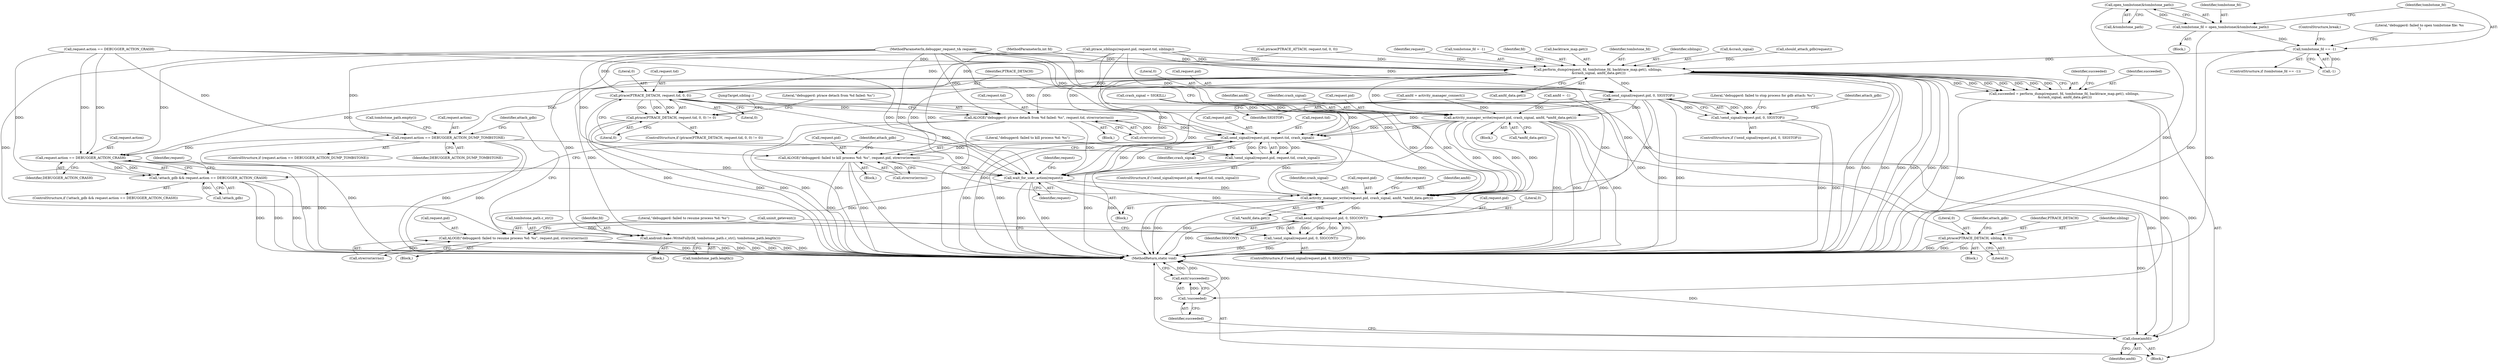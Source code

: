 digraph "0_Android_d7603583f90c2bc6074a4ee2886bd28082d7c65b_1@API" {
"1000119" [label="(Call,open_tombstone(&tombstone_path))"];
"1000117" [label="(Call,tombstone_fd = open_tombstone(&tombstone_path))"];
"1000123" [label="(Call,tombstone_fd == -1)"];
"1000232" [label="(Call,perform_dump(request, fd, tombstone_fd, backtrace_map.get(), siblings,\n &crash_signal, amfd_data.get()))"];
"1000230" [label="(Call,succeeded = perform_dump(request, fd, tombstone_fd, backtrace_map.get(), siblings,\n &crash_signal, amfd_data.get()))"];
"1000376" [label="(Call,!succeeded)"];
"1000375" [label="(Call,exit(!succeeded))"];
"1000245" [label="(Call,request.action == DEBUGGER_ACTION_DUMP_TOMBSTONE)"];
"1000319" [label="(Call,request.action == DEBUGGER_ACTION_CRASH)"];
"1000316" [label="(Call,!attach_gdb && request.action == DEBUGGER_ACTION_CRASH)"];
"1000346" [label="(Call,wait_for_user_action(request))"];
"1000348" [label="(Call,activity_manager_write(request.pid, crash_signal, amfd, *amfd_data.get()))"];
"1000358" [label="(Call,send_signal(request.pid, 0, SIGCONT))"];
"1000357" [label="(Call,!send_signal(request.pid, 0, SIGCONT))"];
"1000365" [label="(Call,ALOGE(\"debuggerd: failed to resume process %d: %s\", request.pid, strerror(errno)))"];
"1000373" [label="(Call,close(amfd))"];
"1000255" [label="(Call,android::base::WriteFully(fd, tombstone_path.c_str(), tombstone_path.length()))"];
"1000264" [label="(Call,send_signal(request.pid, 0, SIGSTOP))"];
"1000263" [label="(Call,!send_signal(request.pid, 0, SIGSTOP))"];
"1000282" [label="(Call,activity_manager_write(request.pid, crash_signal, amfd, *amfd_data.get()))"];
"1000327" [label="(Call,send_signal(request.pid, request.tid, crash_signal))"];
"1000326" [label="(Call,!send_signal(request.pid, request.tid, crash_signal))"];
"1000336" [label="(Call,ALOGE(\"debuggerd: failed to kill process %d: %s\", request.pid, strerror(errno)))"];
"1000292" [label="(Call,ptrace(PTRACE_DETACH, request.tid, 0, 0))"];
"1000291" [label="(Call,ptrace(PTRACE_DETACH, request.tid, 0, 0) != 0)"];
"1000301" [label="(Call,ALOGE(\"debuggerd: ptrace detach from %d failed: %s\", request.tid, strerror(errno)))"];
"1000310" [label="(Call,ptrace(PTRACE_DETACH, sibling, 0, 0))"];
"1000120" [label="(Call,&tombstone_path)"];
"1000227" [label="(Call,crash_signal = SIGKILL)"];
"1000365" [label="(Call,ALOGE(\"debuggerd: failed to resume process %d: %s\", request.pid, strerror(errno)))"];
"1000129" [label="(Literal,\"debuggerd: failed to open tombstone file: %s\n\")"];
"1000287" [label="(Identifier,amfd)"];
"1000165" [label="(Call,should_attach_gdb(request))"];
"1000327" [label="(Call,send_signal(request.pid, request.tid, crash_signal))"];
"1000353" [label="(Identifier,amfd)"];
"1000233" [label="(Identifier,request)"];
"1000254" [label="(Block,)"];
"1000302" [label="(Literal,\"debuggerd: ptrace detach from %d failed: %s\")"];
"1000269" [label="(Identifier,SIGSTOP)"];
"1000300" [label="(Block,)"];
"1000356" [label="(ControlStructure,if (!send_signal(request.pid, 0, SIGCONT)))"];
"1000242" [label="(Identifier,succeeded)"];
"1000272" [label="(Literal,\"debuggerd: failed to stop process for gdb attach: %s\")"];
"1000262" [label="(ControlStructure,if (!send_signal(request.pid, 0, SIGSTOP)))"];
"1000255" [label="(Call,android::base::WriteFully(fd, tombstone_path.c_str(), tombstone_path.length()))"];
"1000335" [label="(Block,)"];
"1000336" [label="(Call,ALOGE(\"debuggerd: failed to kill process %d: %s\", request.pid, strerror(errno)))"];
"1000377" [label="(Identifier,succeeded)"];
"1000260" [label="(Identifier,attach_gdb)"];
"1000297" [label="(Literal,0)"];
"1000341" [label="(Call,strerror(errno))"];
"1000106" [label="(Call,tombstone_fd = -1)"];
"1000338" [label="(Call,request.pid)"];
"1000301" [label="(Call,ALOGE(\"debuggerd: ptrace detach from %d failed: %s\", request.tid, strerror(errno)))"];
"1000352" [label="(Identifier,crash_signal)"];
"1000328" [label="(Call,request.pid)"];
"1000354" [label="(Call,*amfd_data.get())"];
"1000326" [label="(Call,!send_signal(request.pid, request.tid, crash_signal))"];
"1000346" [label="(Call,wait_for_user_action(request))"];
"1000314" [label="(Literal,0)"];
"1000348" [label="(Call,activity_manager_write(request.pid, crash_signal, amfd, *amfd_data.get()))"];
"1000103" [label="(Block,)"];
"1000244" [label="(ControlStructure,if (request.action == DEBUGGER_ACTION_DUMP_TOMBSTONE))"];
"1000117" [label="(Call,tombstone_fd = open_tombstone(&tombstone_path))"];
"1000320" [label="(Call,request.action)"];
"1000281" [label="(Block,)"];
"1000234" [label="(Identifier,fd)"];
"1000124" [label="(Identifier,tombstone_fd)"];
"1000372" [label="(Call,uninit_getevent())"];
"1000288" [label="(Call,*amfd_data.get())"];
"1000318" [label="(Identifier,attach_gdb)"];
"1000258" [label="(Call,tombstone_path.length())"];
"1000362" [label="(Literal,0)"];
"1000147" [label="(Call,ptrace(PTRACE_ATTACH, request.tid, 0, 0))"];
"1000375" [label="(Call,exit(!succeeded))"];
"1000268" [label="(Literal,0)"];
"1000323" [label="(Identifier,DEBUGGER_ACTION_CRASH)"];
"1000349" [label="(Call,request.pid)"];
"1000306" [label="(Call,strerror(errno))"];
"1000122" [label="(ControlStructure,if (tombstone_fd == -1))"];
"1000311" [label="(Identifier,PTRACE_DETACH)"];
"1000292" [label="(Call,ptrace(PTRACE_DETACH, request.tid, 0, 0))"];
"1000367" [label="(Call,request.pid)"];
"1000360" [label="(Identifier,request)"];
"1000286" [label="(Identifier,crash_signal)"];
"1000331" [label="(Call,request.tid)"];
"1000337" [label="(Literal,\"debuggerd: failed to kill process %d: %s\")"];
"1000359" [label="(Call,request.pid)"];
"1000376" [label="(Call,!succeeded)"];
"1000299" [label="(Literal,0)"];
"1000134" [label="(ControlStructure,break;)"];
"1000357" [label="(Call,!send_signal(request.pid, 0, SIGCONT))"];
"1000315" [label="(ControlStructure,if (!attach_gdb && request.action == DEBUGGER_ACTION_CRASH))"];
"1000240" [label="(Call,amfd_data.get())"];
"1000236" [label="(Call,backtrace_map.get())"];
"1000280" [label="(Identifier,attach_gdb)"];
"1000235" [label="(Identifier,tombstone_fd)"];
"1000290" [label="(ControlStructure,if (ptrace(PTRACE_DETACH, request.tid, 0, 0) != 0))"];
"1000334" [label="(Identifier,crash_signal)"];
"1000309" [label="(Block,)"];
"1000347" [label="(Identifier,request)"];
"1000316" [label="(Call,!attach_gdb && request.action == DEBUGGER_ACTION_CRASH)"];
"1000265" [label="(Call,request.pid)"];
"1000283" [label="(Call,request.pid)"];
"1000303" [label="(Call,request.tid)"];
"1000294" [label="(Call,request.tid)"];
"1000370" [label="(Call,strerror(errno))"];
"1000364" [label="(Block,)"];
"1000373" [label="(Call,close(amfd))"];
"1000195" [label="(Call,amfd = -1)"];
"1000231" [label="(Identifier,succeeded)"];
"1000257" [label="(Call,tombstone_path.c_str())"];
"1000245" [label="(Call,request.action == DEBUGGER_ACTION_DUMP_TOMBSTONE)"];
"1000249" [label="(Identifier,DEBUGGER_ACTION_DUMP_TOMBSTONE)"];
"1000363" [label="(Identifier,SIGCONT)"];
"1000123" [label="(Call,tombstone_fd == -1)"];
"1000298" [label="(Literal,0)"];
"1000256" [label="(Identifier,fd)"];
"1000237" [label="(Identifier,siblings)"];
"1000246" [label="(Call,request.action)"];
"1000205" [label="(Call,request.action == DEBUGGER_ACTION_CRASH)"];
"1000325" [label="(ControlStructure,if (!send_signal(request.pid, request.tid, crash_signal)))"];
"1000185" [label="(Call,ptrace_siblings(request.pid, request.tid, siblings))"];
"1000312" [label="(Identifier,sibling)"];
"1000238" [label="(Call,&crash_signal)"];
"1000308" [label="(JumpTarget,sibling :)"];
"1000102" [label="(MethodParameterIn,debugger_request_t& request)"];
"1000211" [label="(Call,amfd = activity_manager_connect())"];
"1000253" [label="(Call,tombstone_path.empty())"];
"1000291" [label="(Call,ptrace(PTRACE_DETACH, request.tid, 0, 0) != 0)"];
"1000317" [label="(Call,!attach_gdb)"];
"1000329" [label="(Identifier,request)"];
"1000101" [label="(MethodParameterIn,int fd)"];
"1000232" [label="(Call,perform_dump(request, fd, tombstone_fd, backtrace_map.get(), siblings,\n &crash_signal, amfd_data.get()))"];
"1000118" [label="(Identifier,tombstone_fd)"];
"1000119" [label="(Call,open_tombstone(&tombstone_path))"];
"1000374" [label="(Identifier,amfd)"];
"1000282" [label="(Call,activity_manager_write(request.pid, crash_signal, amfd, *amfd_data.get()))"];
"1000125" [label="(Call,-1)"];
"1000114" [label="(Block,)"];
"1000358" [label="(Call,send_signal(request.pid, 0, SIGCONT))"];
"1000264" [label="(Call,send_signal(request.pid, 0, SIGSTOP))"];
"1000313" [label="(Literal,0)"];
"1000310" [label="(Call,ptrace(PTRACE_DETACH, sibling, 0, 0))"];
"1000350" [label="(Identifier,request)"];
"1000293" [label="(Identifier,PTRACE_DETACH)"];
"1000378" [label="(MethodReturn,static void)"];
"1000345" [label="(Block,)"];
"1000319" [label="(Call,request.action == DEBUGGER_ACTION_CRASH)"];
"1000263" [label="(Call,!send_signal(request.pid, 0, SIGSTOP))"];
"1000230" [label="(Call,succeeded = perform_dump(request, fd, tombstone_fd, backtrace_map.get(), siblings,\n &crash_signal, amfd_data.get()))"];
"1000344" [label="(Identifier,attach_gdb)"];
"1000366" [label="(Literal,\"debuggerd: failed to resume process %d: %s\")"];
"1000119" -> "1000117"  [label="AST: "];
"1000119" -> "1000120"  [label="CFG: "];
"1000120" -> "1000119"  [label="AST: "];
"1000117" -> "1000119"  [label="CFG: "];
"1000119" -> "1000378"  [label="DDG: "];
"1000119" -> "1000117"  [label="DDG: "];
"1000117" -> "1000114"  [label="AST: "];
"1000118" -> "1000117"  [label="AST: "];
"1000124" -> "1000117"  [label="CFG: "];
"1000117" -> "1000378"  [label="DDG: "];
"1000117" -> "1000123"  [label="DDG: "];
"1000123" -> "1000122"  [label="AST: "];
"1000123" -> "1000125"  [label="CFG: "];
"1000124" -> "1000123"  [label="AST: "];
"1000125" -> "1000123"  [label="AST: "];
"1000129" -> "1000123"  [label="CFG: "];
"1000134" -> "1000123"  [label="CFG: "];
"1000123" -> "1000378"  [label="DDG: "];
"1000125" -> "1000123"  [label="DDG: "];
"1000123" -> "1000232"  [label="DDG: "];
"1000232" -> "1000230"  [label="AST: "];
"1000232" -> "1000240"  [label="CFG: "];
"1000233" -> "1000232"  [label="AST: "];
"1000234" -> "1000232"  [label="AST: "];
"1000235" -> "1000232"  [label="AST: "];
"1000236" -> "1000232"  [label="AST: "];
"1000237" -> "1000232"  [label="AST: "];
"1000238" -> "1000232"  [label="AST: "];
"1000240" -> "1000232"  [label="AST: "];
"1000230" -> "1000232"  [label="CFG: "];
"1000232" -> "1000378"  [label="DDG: "];
"1000232" -> "1000378"  [label="DDG: "];
"1000232" -> "1000378"  [label="DDG: "];
"1000232" -> "1000378"  [label="DDG: "];
"1000232" -> "1000378"  [label="DDG: "];
"1000232" -> "1000378"  [label="DDG: "];
"1000232" -> "1000378"  [label="DDG: "];
"1000232" -> "1000230"  [label="DDG: "];
"1000232" -> "1000230"  [label="DDG: "];
"1000232" -> "1000230"  [label="DDG: "];
"1000232" -> "1000230"  [label="DDG: "];
"1000232" -> "1000230"  [label="DDG: "];
"1000232" -> "1000230"  [label="DDG: "];
"1000232" -> "1000230"  [label="DDG: "];
"1000185" -> "1000232"  [label="DDG: "];
"1000185" -> "1000232"  [label="DDG: "];
"1000185" -> "1000232"  [label="DDG: "];
"1000205" -> "1000232"  [label="DDG: "];
"1000165" -> "1000232"  [label="DDG: "];
"1000147" -> "1000232"  [label="DDG: "];
"1000102" -> "1000232"  [label="DDG: "];
"1000101" -> "1000232"  [label="DDG: "];
"1000106" -> "1000232"  [label="DDG: "];
"1000232" -> "1000245"  [label="DDG: "];
"1000232" -> "1000255"  [label="DDG: "];
"1000232" -> "1000264"  [label="DDG: "];
"1000232" -> "1000282"  [label="DDG: "];
"1000232" -> "1000292"  [label="DDG: "];
"1000232" -> "1000301"  [label="DDG: "];
"1000232" -> "1000319"  [label="DDG: "];
"1000232" -> "1000327"  [label="DDG: "];
"1000232" -> "1000336"  [label="DDG: "];
"1000232" -> "1000346"  [label="DDG: "];
"1000230" -> "1000103"  [label="AST: "];
"1000231" -> "1000230"  [label="AST: "];
"1000242" -> "1000230"  [label="CFG: "];
"1000230" -> "1000378"  [label="DDG: "];
"1000230" -> "1000376"  [label="DDG: "];
"1000376" -> "1000375"  [label="AST: "];
"1000376" -> "1000377"  [label="CFG: "];
"1000377" -> "1000376"  [label="AST: "];
"1000375" -> "1000376"  [label="CFG: "];
"1000376" -> "1000378"  [label="DDG: "];
"1000376" -> "1000375"  [label="DDG: "];
"1000375" -> "1000103"  [label="AST: "];
"1000378" -> "1000375"  [label="CFG: "];
"1000375" -> "1000378"  [label="DDG: "];
"1000375" -> "1000378"  [label="DDG: "];
"1000245" -> "1000244"  [label="AST: "];
"1000245" -> "1000249"  [label="CFG: "];
"1000246" -> "1000245"  [label="AST: "];
"1000249" -> "1000245"  [label="AST: "];
"1000253" -> "1000245"  [label="CFG: "];
"1000260" -> "1000245"  [label="CFG: "];
"1000245" -> "1000378"  [label="DDG: "];
"1000245" -> "1000378"  [label="DDG: "];
"1000245" -> "1000378"  [label="DDG: "];
"1000205" -> "1000245"  [label="DDG: "];
"1000102" -> "1000245"  [label="DDG: "];
"1000245" -> "1000319"  [label="DDG: "];
"1000245" -> "1000346"  [label="DDG: "];
"1000319" -> "1000316"  [label="AST: "];
"1000319" -> "1000323"  [label="CFG: "];
"1000320" -> "1000319"  [label="AST: "];
"1000323" -> "1000319"  [label="AST: "];
"1000316" -> "1000319"  [label="CFG: "];
"1000319" -> "1000378"  [label="DDG: "];
"1000319" -> "1000378"  [label="DDG: "];
"1000319" -> "1000316"  [label="DDG: "];
"1000319" -> "1000316"  [label="DDG: "];
"1000205" -> "1000319"  [label="DDG: "];
"1000205" -> "1000319"  [label="DDG: "];
"1000102" -> "1000319"  [label="DDG: "];
"1000319" -> "1000346"  [label="DDG: "];
"1000316" -> "1000315"  [label="AST: "];
"1000316" -> "1000317"  [label="CFG: "];
"1000317" -> "1000316"  [label="AST: "];
"1000329" -> "1000316"  [label="CFG: "];
"1000344" -> "1000316"  [label="CFG: "];
"1000316" -> "1000378"  [label="DDG: "];
"1000316" -> "1000378"  [label="DDG: "];
"1000316" -> "1000378"  [label="DDG: "];
"1000317" -> "1000316"  [label="DDG: "];
"1000205" -> "1000316"  [label="DDG: "];
"1000346" -> "1000345"  [label="AST: "];
"1000346" -> "1000347"  [label="CFG: "];
"1000347" -> "1000346"  [label="AST: "];
"1000350" -> "1000346"  [label="CFG: "];
"1000346" -> "1000378"  [label="DDG: "];
"1000346" -> "1000378"  [label="DDG: "];
"1000185" -> "1000346"  [label="DDG: "];
"1000327" -> "1000346"  [label="DDG: "];
"1000327" -> "1000346"  [label="DDG: "];
"1000301" -> "1000346"  [label="DDG: "];
"1000205" -> "1000346"  [label="DDG: "];
"1000264" -> "1000346"  [label="DDG: "];
"1000336" -> "1000346"  [label="DDG: "];
"1000292" -> "1000346"  [label="DDG: "];
"1000282" -> "1000346"  [label="DDG: "];
"1000102" -> "1000346"  [label="DDG: "];
"1000346" -> "1000348"  [label="DDG: "];
"1000346" -> "1000358"  [label="DDG: "];
"1000346" -> "1000365"  [label="DDG: "];
"1000348" -> "1000345"  [label="AST: "];
"1000348" -> "1000354"  [label="CFG: "];
"1000349" -> "1000348"  [label="AST: "];
"1000352" -> "1000348"  [label="AST: "];
"1000353" -> "1000348"  [label="AST: "];
"1000354" -> "1000348"  [label="AST: "];
"1000360" -> "1000348"  [label="CFG: "];
"1000348" -> "1000378"  [label="DDG: "];
"1000348" -> "1000378"  [label="DDG: "];
"1000348" -> "1000378"  [label="DDG: "];
"1000185" -> "1000348"  [label="DDG: "];
"1000264" -> "1000348"  [label="DDG: "];
"1000327" -> "1000348"  [label="DDG: "];
"1000327" -> "1000348"  [label="DDG: "];
"1000282" -> "1000348"  [label="DDG: "];
"1000282" -> "1000348"  [label="DDG: "];
"1000282" -> "1000348"  [label="DDG: "];
"1000282" -> "1000348"  [label="DDG: "];
"1000336" -> "1000348"  [label="DDG: "];
"1000102" -> "1000348"  [label="DDG: "];
"1000227" -> "1000348"  [label="DDG: "];
"1000211" -> "1000348"  [label="DDG: "];
"1000195" -> "1000348"  [label="DDG: "];
"1000348" -> "1000358"  [label="DDG: "];
"1000348" -> "1000373"  [label="DDG: "];
"1000358" -> "1000357"  [label="AST: "];
"1000358" -> "1000363"  [label="CFG: "];
"1000359" -> "1000358"  [label="AST: "];
"1000362" -> "1000358"  [label="AST: "];
"1000363" -> "1000358"  [label="AST: "];
"1000357" -> "1000358"  [label="CFG: "];
"1000358" -> "1000378"  [label="DDG: "];
"1000358" -> "1000378"  [label="DDG: "];
"1000358" -> "1000357"  [label="DDG: "];
"1000358" -> "1000357"  [label="DDG: "];
"1000358" -> "1000357"  [label="DDG: "];
"1000102" -> "1000358"  [label="DDG: "];
"1000358" -> "1000365"  [label="DDG: "];
"1000357" -> "1000356"  [label="AST: "];
"1000366" -> "1000357"  [label="CFG: "];
"1000372" -> "1000357"  [label="CFG: "];
"1000357" -> "1000378"  [label="DDG: "];
"1000357" -> "1000378"  [label="DDG: "];
"1000365" -> "1000364"  [label="AST: "];
"1000365" -> "1000370"  [label="CFG: "];
"1000366" -> "1000365"  [label="AST: "];
"1000367" -> "1000365"  [label="AST: "];
"1000370" -> "1000365"  [label="AST: "];
"1000372" -> "1000365"  [label="CFG: "];
"1000365" -> "1000378"  [label="DDG: "];
"1000365" -> "1000378"  [label="DDG: "];
"1000365" -> "1000378"  [label="DDG: "];
"1000102" -> "1000365"  [label="DDG: "];
"1000370" -> "1000365"  [label="DDG: "];
"1000373" -> "1000103"  [label="AST: "];
"1000373" -> "1000374"  [label="CFG: "];
"1000374" -> "1000373"  [label="AST: "];
"1000377" -> "1000373"  [label="CFG: "];
"1000373" -> "1000378"  [label="DDG: "];
"1000373" -> "1000378"  [label="DDG: "];
"1000282" -> "1000373"  [label="DDG: "];
"1000211" -> "1000373"  [label="DDG: "];
"1000195" -> "1000373"  [label="DDG: "];
"1000255" -> "1000254"  [label="AST: "];
"1000255" -> "1000258"  [label="CFG: "];
"1000256" -> "1000255"  [label="AST: "];
"1000257" -> "1000255"  [label="AST: "];
"1000258" -> "1000255"  [label="AST: "];
"1000260" -> "1000255"  [label="CFG: "];
"1000255" -> "1000378"  [label="DDG: "];
"1000255" -> "1000378"  [label="DDG: "];
"1000255" -> "1000378"  [label="DDG: "];
"1000255" -> "1000378"  [label="DDG: "];
"1000101" -> "1000255"  [label="DDG: "];
"1000264" -> "1000263"  [label="AST: "];
"1000264" -> "1000269"  [label="CFG: "];
"1000265" -> "1000264"  [label="AST: "];
"1000268" -> "1000264"  [label="AST: "];
"1000269" -> "1000264"  [label="AST: "];
"1000263" -> "1000264"  [label="CFG: "];
"1000264" -> "1000378"  [label="DDG: "];
"1000264" -> "1000378"  [label="DDG: "];
"1000264" -> "1000263"  [label="DDG: "];
"1000264" -> "1000263"  [label="DDG: "];
"1000264" -> "1000263"  [label="DDG: "];
"1000185" -> "1000264"  [label="DDG: "];
"1000102" -> "1000264"  [label="DDG: "];
"1000264" -> "1000282"  [label="DDG: "];
"1000264" -> "1000327"  [label="DDG: "];
"1000263" -> "1000262"  [label="AST: "];
"1000272" -> "1000263"  [label="CFG: "];
"1000280" -> "1000263"  [label="CFG: "];
"1000263" -> "1000378"  [label="DDG: "];
"1000263" -> "1000378"  [label="DDG: "];
"1000282" -> "1000281"  [label="AST: "];
"1000282" -> "1000288"  [label="CFG: "];
"1000283" -> "1000282"  [label="AST: "];
"1000286" -> "1000282"  [label="AST: "];
"1000287" -> "1000282"  [label="AST: "];
"1000288" -> "1000282"  [label="AST: "];
"1000293" -> "1000282"  [label="CFG: "];
"1000282" -> "1000378"  [label="DDG: "];
"1000282" -> "1000378"  [label="DDG: "];
"1000282" -> "1000378"  [label="DDG: "];
"1000282" -> "1000378"  [label="DDG: "];
"1000185" -> "1000282"  [label="DDG: "];
"1000102" -> "1000282"  [label="DDG: "];
"1000227" -> "1000282"  [label="DDG: "];
"1000211" -> "1000282"  [label="DDG: "];
"1000195" -> "1000282"  [label="DDG: "];
"1000282" -> "1000327"  [label="DDG: "];
"1000282" -> "1000327"  [label="DDG: "];
"1000327" -> "1000326"  [label="AST: "];
"1000327" -> "1000334"  [label="CFG: "];
"1000328" -> "1000327"  [label="AST: "];
"1000331" -> "1000327"  [label="AST: "];
"1000334" -> "1000327"  [label="AST: "];
"1000326" -> "1000327"  [label="CFG: "];
"1000327" -> "1000378"  [label="DDG: "];
"1000327" -> "1000378"  [label="DDG: "];
"1000327" -> "1000378"  [label="DDG: "];
"1000327" -> "1000326"  [label="DDG: "];
"1000327" -> "1000326"  [label="DDG: "];
"1000327" -> "1000326"  [label="DDG: "];
"1000185" -> "1000327"  [label="DDG: "];
"1000102" -> "1000327"  [label="DDG: "];
"1000301" -> "1000327"  [label="DDG: "];
"1000292" -> "1000327"  [label="DDG: "];
"1000227" -> "1000327"  [label="DDG: "];
"1000327" -> "1000336"  [label="DDG: "];
"1000326" -> "1000325"  [label="AST: "];
"1000337" -> "1000326"  [label="CFG: "];
"1000344" -> "1000326"  [label="CFG: "];
"1000326" -> "1000378"  [label="DDG: "];
"1000326" -> "1000378"  [label="DDG: "];
"1000336" -> "1000335"  [label="AST: "];
"1000336" -> "1000341"  [label="CFG: "];
"1000337" -> "1000336"  [label="AST: "];
"1000338" -> "1000336"  [label="AST: "];
"1000341" -> "1000336"  [label="AST: "];
"1000344" -> "1000336"  [label="CFG: "];
"1000336" -> "1000378"  [label="DDG: "];
"1000336" -> "1000378"  [label="DDG: "];
"1000336" -> "1000378"  [label="DDG: "];
"1000102" -> "1000336"  [label="DDG: "];
"1000341" -> "1000336"  [label="DDG: "];
"1000292" -> "1000291"  [label="AST: "];
"1000292" -> "1000298"  [label="CFG: "];
"1000293" -> "1000292"  [label="AST: "];
"1000294" -> "1000292"  [label="AST: "];
"1000297" -> "1000292"  [label="AST: "];
"1000298" -> "1000292"  [label="AST: "];
"1000299" -> "1000292"  [label="CFG: "];
"1000292" -> "1000378"  [label="DDG: "];
"1000292" -> "1000291"  [label="DDG: "];
"1000292" -> "1000291"  [label="DDG: "];
"1000292" -> "1000291"  [label="DDG: "];
"1000185" -> "1000292"  [label="DDG: "];
"1000147" -> "1000292"  [label="DDG: "];
"1000102" -> "1000292"  [label="DDG: "];
"1000292" -> "1000301"  [label="DDG: "];
"1000292" -> "1000310"  [label="DDG: "];
"1000291" -> "1000290"  [label="AST: "];
"1000291" -> "1000299"  [label="CFG: "];
"1000299" -> "1000291"  [label="AST: "];
"1000302" -> "1000291"  [label="CFG: "];
"1000308" -> "1000291"  [label="CFG: "];
"1000291" -> "1000378"  [label="DDG: "];
"1000291" -> "1000378"  [label="DDG: "];
"1000301" -> "1000300"  [label="AST: "];
"1000301" -> "1000306"  [label="CFG: "];
"1000302" -> "1000301"  [label="AST: "];
"1000303" -> "1000301"  [label="AST: "];
"1000306" -> "1000301"  [label="AST: "];
"1000308" -> "1000301"  [label="CFG: "];
"1000301" -> "1000378"  [label="DDG: "];
"1000301" -> "1000378"  [label="DDG: "];
"1000301" -> "1000378"  [label="DDG: "];
"1000102" -> "1000301"  [label="DDG: "];
"1000306" -> "1000301"  [label="DDG: "];
"1000310" -> "1000309"  [label="AST: "];
"1000310" -> "1000314"  [label="CFG: "];
"1000311" -> "1000310"  [label="AST: "];
"1000312" -> "1000310"  [label="AST: "];
"1000313" -> "1000310"  [label="AST: "];
"1000314" -> "1000310"  [label="AST: "];
"1000318" -> "1000310"  [label="CFG: "];
"1000310" -> "1000378"  [label="DDG: "];
"1000310" -> "1000378"  [label="DDG: "];
"1000310" -> "1000378"  [label="DDG: "];
}

